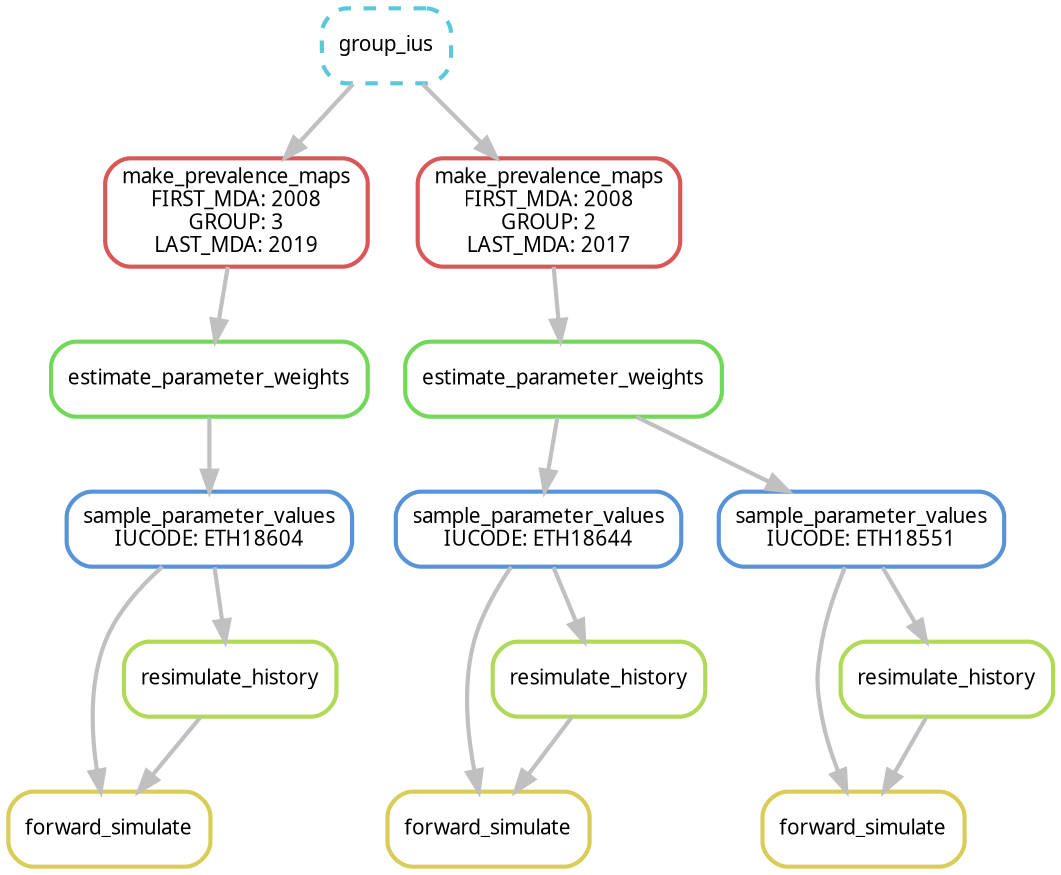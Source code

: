 digraph snakemake_dag {
    graph[bgcolor=white, margin=0];
    node[shape=box, style=rounded, fontname=sans,                 fontsize=10, penwidth=2];
    edge[penwidth=2, color=grey];
	0[label = "forward_simulate", color = "0.15 0.6 0.85", style="rounded"];
	1[label = "group_ius", color = "0.52 0.6 0.85", style="rounded,dashed"];
	3[label = "forward_simulate", color = "0.15 0.6 0.85", style="rounded"];
	4[label = "forward_simulate", color = "0.15 0.6 0.85", style="rounded"];
	5[label = "sample_parameter_values\nIUCODE: ETH18604", color = "0.59 0.6 0.85", style="rounded"];
	6[label = "estimate_parameter_weights", color = "0.30 0.6 0.85", style="rounded"];
	8[label = "make_prevalence_maps\nFIRST_MDA: 2008\nGROUP: 3\nLAST_MDA: 2019", color = "0.00 0.6 0.85", style="rounded"];
	9[label = "resimulate_history", color = "0.22 0.6 0.85", style="rounded"];
	10[label = "sample_parameter_values\nIUCODE: ETH18644", color = "0.59 0.6 0.85", style="rounded"];
	11[label = "estimate_parameter_weights", color = "0.30 0.6 0.85", style="rounded"];
	13[label = "make_prevalence_maps\nFIRST_MDA: 2008\nGROUP: 2\nLAST_MDA: 2017", color = "0.00 0.6 0.85", style="rounded"];
	14[label = "resimulate_history", color = "0.22 0.6 0.85", style="rounded"];
	15[label = "sample_parameter_values\nIUCODE: ETH18551", color = "0.59 0.6 0.85", style="rounded"];
	16[label = "resimulate_history", color = "0.22 0.6 0.85", style="rounded"];
	5 -> 0
	9 -> 0
	10 -> 3
	14 -> 3
	15 -> 4
	16 -> 4
	6 -> 5
	8 -> 6
	1 -> 8
	5 -> 9
	11 -> 10
	13 -> 11
	1 -> 13
	10 -> 14
	11 -> 15
	15 -> 16
}            
